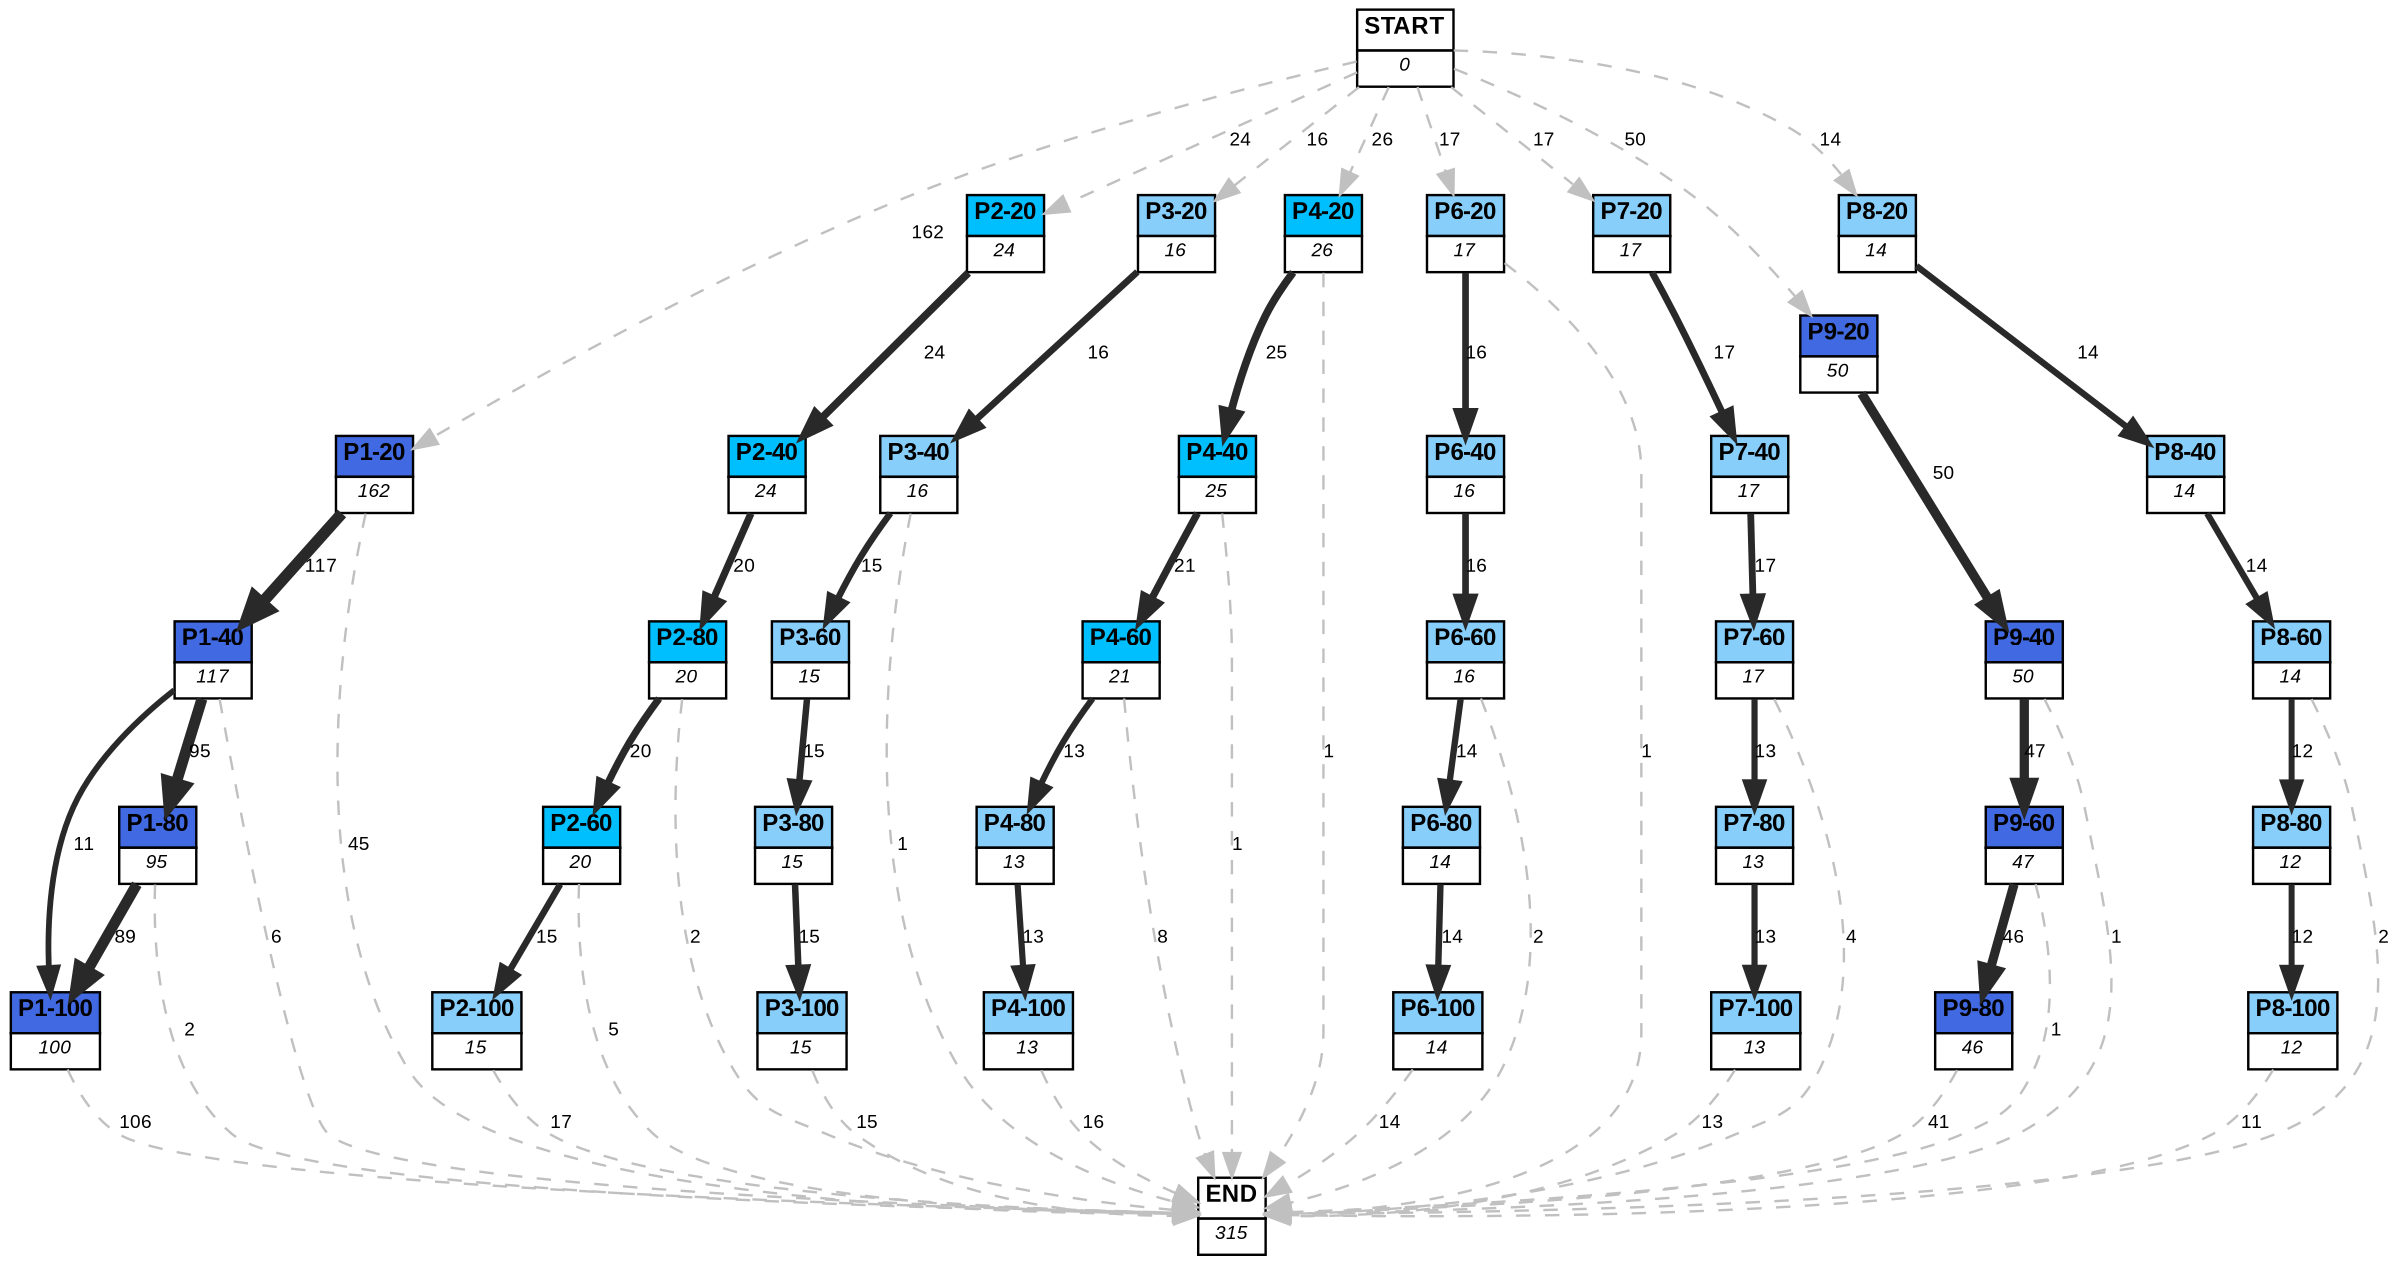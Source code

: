 digraph graphname {
	dpi = 150
	size="16,11!";
	margin = 0;
"P1-20" [shape=plain, label=<<table border="0" cellborder="1" cellspacing="0"><tr><td bgcolor="royalblue"><FONT face="Arial" POINT-SIZE="10"><b>P1-20</b></FONT></td></tr><tr><td bgcolor="white"><FONT face="Arial" POINT-SIZE="8"><i>162</i></FONT></td></tr></table>>]
"P1-40" [shape=plain, label=<<table border="0" cellborder="1" cellspacing="0"><tr><td bgcolor="royalblue"><FONT face="Arial" POINT-SIZE="10"><b>P1-40</b></FONT></td></tr><tr><td bgcolor="white"><FONT face="Arial" POINT-SIZE="8"><i>117</i></FONT></td></tr></table>>]
"P1-100" [shape=plain, label=<<table border="0" cellborder="1" cellspacing="0"><tr><td bgcolor="royalblue"><FONT face="Arial" POINT-SIZE="10"><b>P1-100</b></FONT></td></tr><tr><td bgcolor="white"><FONT face="Arial" POINT-SIZE="8"><i>100</i></FONT></td></tr></table>>]
"P1-80" [shape=plain, label=<<table border="0" cellborder="1" cellspacing="0"><tr><td bgcolor="royalblue"><FONT face="Arial" POINT-SIZE="10"><b>P1-80</b></FONT></td></tr><tr><td bgcolor="white"><FONT face="Arial" POINT-SIZE="8"><i>95</i></FONT></td></tr></table>>]
"P2-20" [shape=plain, label=<<table border="0" cellborder="1" cellspacing="0"><tr><td bgcolor="deepskyblue"><FONT face="Arial" POINT-SIZE="10"><b>P2-20</b></FONT></td></tr><tr><td bgcolor="white"><FONT face="Arial" POINT-SIZE="8"><i>24</i></FONT></td></tr></table>>]
"P2-40" [shape=plain, label=<<table border="0" cellborder="1" cellspacing="0"><tr><td bgcolor="deepskyblue"><FONT face="Arial" POINT-SIZE="10"><b>P2-40</b></FONT></td></tr><tr><td bgcolor="white"><FONT face="Arial" POINT-SIZE="8"><i>24</i></FONT></td></tr></table>>]
"P2-80" [shape=plain, label=<<table border="0" cellborder="1" cellspacing="0"><tr><td bgcolor="deepskyblue"><FONT face="Arial" POINT-SIZE="10"><b>P2-80</b></FONT></td></tr><tr><td bgcolor="white"><FONT face="Arial" POINT-SIZE="8"><i>20</i></FONT></td></tr></table>>]
"P2-60" [shape=plain, label=<<table border="0" cellborder="1" cellspacing="0"><tr><td bgcolor="deepskyblue"><FONT face="Arial" POINT-SIZE="10"><b>P2-60</b></FONT></td></tr><tr><td bgcolor="white"><FONT face="Arial" POINT-SIZE="8"><i>20</i></FONT></td></tr></table>>]
"P2-100" [shape=plain, label=<<table border="0" cellborder="1" cellspacing="0"><tr><td bgcolor="lightskyblue"><FONT face="Arial" POINT-SIZE="10"><b>P2-100</b></FONT></td></tr><tr><td bgcolor="white"><FONT face="Arial" POINT-SIZE="8"><i>15</i></FONT></td></tr></table>>]
"P3-20" [shape=plain, label=<<table border="0" cellborder="1" cellspacing="0"><tr><td bgcolor="lightskyblue"><FONT face="Arial" POINT-SIZE="10"><b>P3-20</b></FONT></td></tr><tr><td bgcolor="white"><FONT face="Arial" POINT-SIZE="8"><i>16</i></FONT></td></tr></table>>]
"P3-40" [shape=plain, label=<<table border="0" cellborder="1" cellspacing="0"><tr><td bgcolor="lightskyblue"><FONT face="Arial" POINT-SIZE="10"><b>P3-40</b></FONT></td></tr><tr><td bgcolor="white"><FONT face="Arial" POINT-SIZE="8"><i>16</i></FONT></td></tr></table>>]
"P3-60" [shape=plain, label=<<table border="0" cellborder="1" cellspacing="0"><tr><td bgcolor="lightskyblue"><FONT face="Arial" POINT-SIZE="10"><b>P3-60</b></FONT></td></tr><tr><td bgcolor="white"><FONT face="Arial" POINT-SIZE="8"><i>15</i></FONT></td></tr></table>>]
"P3-80" [shape=plain, label=<<table border="0" cellborder="1" cellspacing="0"><tr><td bgcolor="lightskyblue"><FONT face="Arial" POINT-SIZE="10"><b>P3-80</b></FONT></td></tr><tr><td bgcolor="white"><FONT face="Arial" POINT-SIZE="8"><i>15</i></FONT></td></tr></table>>]
"P3-100" [shape=plain, label=<<table border="0" cellborder="1" cellspacing="0"><tr><td bgcolor="lightskyblue"><FONT face="Arial" POINT-SIZE="10"><b>P3-100</b></FONT></td></tr><tr><td bgcolor="white"><FONT face="Arial" POINT-SIZE="8"><i>15</i></FONT></td></tr></table>>]
"P4-20" [shape=plain, label=<<table border="0" cellborder="1" cellspacing="0"><tr><td bgcolor="deepskyblue"><FONT face="Arial" POINT-SIZE="10"><b>P4-20</b></FONT></td></tr><tr><td bgcolor="white"><FONT face="Arial" POINT-SIZE="8"><i>26</i></FONT></td></tr></table>>]
"P4-40" [shape=plain, label=<<table border="0" cellborder="1" cellspacing="0"><tr><td bgcolor="deepskyblue"><FONT face="Arial" POINT-SIZE="10"><b>P4-40</b></FONT></td></tr><tr><td bgcolor="white"><FONT face="Arial" POINT-SIZE="8"><i>25</i></FONT></td></tr></table>>]
"P4-60" [shape=plain, label=<<table border="0" cellborder="1" cellspacing="0"><tr><td bgcolor="deepskyblue"><FONT face="Arial" POINT-SIZE="10"><b>P4-60</b></FONT></td></tr><tr><td bgcolor="white"><FONT face="Arial" POINT-SIZE="8"><i>21</i></FONT></td></tr></table>>]
"P6-20" [shape=plain, label=<<table border="0" cellborder="1" cellspacing="0"><tr><td bgcolor="lightskyblue"><FONT face="Arial" POINT-SIZE="10"><b>P6-20</b></FONT></td></tr><tr><td bgcolor="white"><FONT face="Arial" POINT-SIZE="8"><i>17</i></FONT></td></tr></table>>]
"P6-40" [shape=plain, label=<<table border="0" cellborder="1" cellspacing="0"><tr><td bgcolor="lightskyblue"><FONT face="Arial" POINT-SIZE="10"><b>P6-40</b></FONT></td></tr><tr><td bgcolor="white"><FONT face="Arial" POINT-SIZE="8"><i>16</i></FONT></td></tr></table>>]
"P6-60" [shape=plain, label=<<table border="0" cellborder="1" cellspacing="0"><tr><td bgcolor="lightskyblue"><FONT face="Arial" POINT-SIZE="10"><b>P6-60</b></FONT></td></tr><tr><td bgcolor="white"><FONT face="Arial" POINT-SIZE="8"><i>16</i></FONT></td></tr></table>>]
"P7-20" [shape=plain, label=<<table border="0" cellborder="1" cellspacing="0"><tr><td bgcolor="lightskyblue"><FONT face="Arial" POINT-SIZE="10"><b>P7-20</b></FONT></td></tr><tr><td bgcolor="white"><FONT face="Arial" POINT-SIZE="8"><i>17</i></FONT></td></tr></table>>]
"P7-40" [shape=plain, label=<<table border="0" cellborder="1" cellspacing="0"><tr><td bgcolor="lightskyblue"><FONT face="Arial" POINT-SIZE="10"><b>P7-40</b></FONT></td></tr><tr><td bgcolor="white"><FONT face="Arial" POINT-SIZE="8"><i>17</i></FONT></td></tr></table>>]
"P7-60" [shape=plain, label=<<table border="0" cellborder="1" cellspacing="0"><tr><td bgcolor="lightskyblue"><FONT face="Arial" POINT-SIZE="10"><b>P7-60</b></FONT></td></tr><tr><td bgcolor="white"><FONT face="Arial" POINT-SIZE="8"><i>17</i></FONT></td></tr></table>>]
"P4-80" [shape=plain, label=<<table border="0" cellborder="1" cellspacing="0"><tr><td bgcolor="lightskyblue"><FONT face="Arial" POINT-SIZE="10"><b>P4-80</b></FONT></td></tr><tr><td bgcolor="white"><FONT face="Arial" POINT-SIZE="8"><i>13</i></FONT></td></tr></table>>]
"P4-100" [shape=plain, label=<<table border="0" cellborder="1" cellspacing="0"><tr><td bgcolor="lightskyblue"><FONT face="Arial" POINT-SIZE="10"><b>P4-100</b></FONT></td></tr><tr><td bgcolor="white"><FONT face="Arial" POINT-SIZE="8"><i>13</i></FONT></td></tr></table>>]
"P7-80" [shape=plain, label=<<table border="0" cellborder="1" cellspacing="0"><tr><td bgcolor="lightskyblue"><FONT face="Arial" POINT-SIZE="10"><b>P7-80</b></FONT></td></tr><tr><td bgcolor="white"><FONT face="Arial" POINT-SIZE="8"><i>13</i></FONT></td></tr></table>>]
"P7-100" [shape=plain, label=<<table border="0" cellborder="1" cellspacing="0"><tr><td bgcolor="lightskyblue"><FONT face="Arial" POINT-SIZE="10"><b>P7-100</b></FONT></td></tr><tr><td bgcolor="white"><FONT face="Arial" POINT-SIZE="8"><i>13</i></FONT></td></tr></table>>]
"P6-80" [shape=plain, label=<<table border="0" cellborder="1" cellspacing="0"><tr><td bgcolor="lightskyblue"><FONT face="Arial" POINT-SIZE="10"><b>P6-80</b></FONT></td></tr><tr><td bgcolor="white"><FONT face="Arial" POINT-SIZE="8"><i>14</i></FONT></td></tr></table>>]
"P6-100" [shape=plain, label=<<table border="0" cellborder="1" cellspacing="0"><tr><td bgcolor="lightskyblue"><FONT face="Arial" POINT-SIZE="10"><b>P6-100</b></FONT></td></tr><tr><td bgcolor="white"><FONT face="Arial" POINT-SIZE="8"><i>14</i></FONT></td></tr></table>>]
"P9-20" [shape=plain, label=<<table border="0" cellborder="1" cellspacing="0"><tr><td bgcolor="royalblue"><FONT face="Arial" POINT-SIZE="10"><b>P9-20</b></FONT></td></tr><tr><td bgcolor="white"><FONT face="Arial" POINT-SIZE="8"><i>50</i></FONT></td></tr></table>>]
"P9-40" [shape=plain, label=<<table border="0" cellborder="1" cellspacing="0"><tr><td bgcolor="royalblue"><FONT face="Arial" POINT-SIZE="10"><b>P9-40</b></FONT></td></tr><tr><td bgcolor="white"><FONT face="Arial" POINT-SIZE="8"><i>50</i></FONT></td></tr></table>>]
"P9-60" [shape=plain, label=<<table border="0" cellborder="1" cellspacing="0"><tr><td bgcolor="royalblue"><FONT face="Arial" POINT-SIZE="10"><b>P9-60</b></FONT></td></tr><tr><td bgcolor="white"><FONT face="Arial" POINT-SIZE="8"><i>47</i></FONT></td></tr></table>>]
"P9-80" [shape=plain, label=<<table border="0" cellborder="1" cellspacing="0"><tr><td bgcolor="royalblue"><FONT face="Arial" POINT-SIZE="10"><b>P9-80</b></FONT></td></tr><tr><td bgcolor="white"><FONT face="Arial" POINT-SIZE="8"><i>46</i></FONT></td></tr></table>>]
"P8-20" [shape=plain, label=<<table border="0" cellborder="1" cellspacing="0"><tr><td bgcolor="lightskyblue"><FONT face="Arial" POINT-SIZE="10"><b>P8-20</b></FONT></td></tr><tr><td bgcolor="white"><FONT face="Arial" POINT-SIZE="8"><i>14</i></FONT></td></tr></table>>]
"P8-40" [shape=plain, label=<<table border="0" cellborder="1" cellspacing="0"><tr><td bgcolor="lightskyblue"><FONT face="Arial" POINT-SIZE="10"><b>P8-40</b></FONT></td></tr><tr><td bgcolor="white"><FONT face="Arial" POINT-SIZE="8"><i>14</i></FONT></td></tr></table>>]
"P8-60" [shape=plain, label=<<table border="0" cellborder="1" cellspacing="0"><tr><td bgcolor="lightskyblue"><FONT face="Arial" POINT-SIZE="10"><b>P8-60</b></FONT></td></tr><tr><td bgcolor="white"><FONT face="Arial" POINT-SIZE="8"><i>14</i></FONT></td></tr></table>>]
"P8-80" [shape=plain, label=<<table border="0" cellborder="1" cellspacing="0"><tr><td bgcolor="lightskyblue"><FONT face="Arial" POINT-SIZE="10"><b>P8-80</b></FONT></td></tr><tr><td bgcolor="white"><FONT face="Arial" POINT-SIZE="8"><i>12</i></FONT></td></tr></table>>]
"P8-100" [shape=plain, label=<<table border="0" cellborder="1" cellspacing="0"><tr><td bgcolor="lightskyblue"><FONT face="Arial" POINT-SIZE="10"><b>P8-100</b></FONT></td></tr><tr><td bgcolor="white"><FONT face="Arial" POINT-SIZE="8"><i>12</i></FONT></td></tr></table>>]
"START" [shape=plain, label=<<table border="0" cellborder="1" cellspacing="0"><tr><td bgcolor="white"><FONT face="Arial" POINT-SIZE="10"><b>START</b></FONT></td></tr><tr><td bgcolor="white"><FONT face="Arial" POINT-SIZE="8"><i>0</i></FONT></td></tr></table>>]
"END" [shape=plain, label=<<table border="0" cellborder="1" cellspacing="0"><tr><td bgcolor="white"><FONT face="Arial" POINT-SIZE="10"><b>END</b></FONT></td></tr><tr><td bgcolor="white"><FONT face="Arial" POINT-SIZE="8"><i>315</i></FONT></td></tr></table>>]
"P1-20" -> "P1-40" [ color=grey16 penwidth = "4.762173934797756"label ="117" labelfloat=false fontname="Arial" fontsize=8]
"P1-20" -> "END" [ style = dashed color=grey label ="45" labelfloat=false fontname="Arial" fontsize=8]
"P1-40" -> "P1-100" [ color=grey16 penwidth = "2.3978952727983707"label ="11" labelfloat=false fontname="Arial" fontsize=8]
"P1-40" -> "P1-80" [ color=grey16 penwidth = "4.553876891600541"label ="95" labelfloat=false fontname="Arial" fontsize=8]
"P1-40" -> "END" [ style = dashed color=grey label ="6" labelfloat=false fontname="Arial" fontsize=8]
"P1-100" -> "END" [ style = dashed color=grey label ="106" labelfloat=false fontname="Arial" fontsize=8]
"P1-80" -> "P1-100" [ color=grey16 penwidth = "4.48863636973214"label ="89" labelfloat=false fontname="Arial" fontsize=8]
"P1-80" -> "END" [ style = dashed color=grey label ="2" labelfloat=false fontname="Arial" fontsize=8]
"P2-20" -> "P2-40" [ color=grey16 penwidth = "3.1780538303479458"label ="24" labelfloat=false fontname="Arial" fontsize=8]
"P2-40" -> "P2-80" [ color=grey16 penwidth = "2.995732273553991"label ="20" labelfloat=false fontname="Arial" fontsize=8]
"P2-80" -> "P2-60" [ color=grey16 penwidth = "2.995732273553991"label ="20" labelfloat=false fontname="Arial" fontsize=8]
"P2-80" -> "END" [ style = dashed color=grey label ="2" labelfloat=false fontname="Arial" fontsize=8]
"P2-60" -> "P2-100" [ color=grey16 penwidth = "2.70805020110221"label ="15" labelfloat=false fontname="Arial" fontsize=8]
"P2-60" -> "END" [ style = dashed color=grey label ="5" labelfloat=false fontname="Arial" fontsize=8]
"P2-100" -> "END" [ style = dashed color=grey label ="17" labelfloat=false fontname="Arial" fontsize=8]
"P3-20" -> "P3-40" [ color=grey16 penwidth = "2.772588722239781"label ="16" labelfloat=false fontname="Arial" fontsize=8]
"P3-40" -> "P3-60" [ color=grey16 penwidth = "2.70805020110221"label ="15" labelfloat=false fontname="Arial" fontsize=8]
"P3-40" -> "END" [ style = dashed color=grey label ="1" labelfloat=false fontname="Arial" fontsize=8]
"P3-60" -> "P3-80" [ color=grey16 penwidth = "2.70805020110221"label ="15" labelfloat=false fontname="Arial" fontsize=8]
"P3-80" -> "P3-100" [ color=grey16 penwidth = "2.70805020110221"label ="15" labelfloat=false fontname="Arial" fontsize=8]
"P3-100" -> "END" [ style = dashed color=grey label ="15" labelfloat=false fontname="Arial" fontsize=8]
"P4-20" -> "P4-40" [ color=grey16 penwidth = "3.2188758248682006"label ="25" labelfloat=false fontname="Arial" fontsize=8]
"P4-20" -> "END" [ style = dashed color=grey label ="1" labelfloat=false fontname="Arial" fontsize=8]
"P4-40" -> "P4-60" [ color=grey16 penwidth = "3.044522437723423"label ="21" labelfloat=false fontname="Arial" fontsize=8]
"P4-40" -> "END" [ style = dashed color=grey label ="1" labelfloat=false fontname="Arial" fontsize=8]
"P4-60" -> "P4-80" [ color=grey16 penwidth = "2.5649493574615367"label ="13" labelfloat=false fontname="Arial" fontsize=8]
"P4-60" -> "END" [ style = dashed color=grey label ="8" labelfloat=false fontname="Arial" fontsize=8]
"P6-20" -> "P6-40" [ color=grey16 penwidth = "2.772588722239781"label ="16" labelfloat=false fontname="Arial" fontsize=8]
"P6-20" -> "END" [ style = dashed color=grey label ="1" labelfloat=false fontname="Arial" fontsize=8]
"P6-40" -> "P6-60" [ color=grey16 penwidth = "2.772588722239781"label ="16" labelfloat=false fontname="Arial" fontsize=8]
"P6-60" -> "P6-80" [ color=grey16 penwidth = "2.6390573296152584"label ="14" labelfloat=false fontname="Arial" fontsize=8]
"P6-60" -> "END" [ style = dashed color=grey label ="2" labelfloat=false fontname="Arial" fontsize=8]
"P7-20" -> "P7-40" [ color=grey16 penwidth = "2.833213344056216"label ="17" labelfloat=false fontname="Arial" fontsize=8]
"P7-40" -> "P7-60" [ color=grey16 penwidth = "2.833213344056216"label ="17" labelfloat=false fontname="Arial" fontsize=8]
"P7-60" -> "P7-80" [ color=grey16 penwidth = "2.5649493574615367"label ="13" labelfloat=false fontname="Arial" fontsize=8]
"P7-60" -> "END" [ style = dashed color=grey label ="4" labelfloat=false fontname="Arial" fontsize=8]
"P4-80" -> "P4-100" [ color=grey16 penwidth = "2.5649493574615367"label ="13" labelfloat=false fontname="Arial" fontsize=8]
"P4-100" -> "END" [ style = dashed color=grey label ="16" labelfloat=false fontname="Arial" fontsize=8]
"P7-80" -> "P7-100" [ color=grey16 penwidth = "2.5649493574615367"label ="13" labelfloat=false fontname="Arial" fontsize=8]
"P7-100" -> "END" [ style = dashed color=grey label ="13" labelfloat=false fontname="Arial" fontsize=8]
"P6-80" -> "P6-100" [ color=grey16 penwidth = "2.6390573296152584"label ="14" labelfloat=false fontname="Arial" fontsize=8]
"P6-100" -> "END" [ style = dashed color=grey label ="14" labelfloat=false fontname="Arial" fontsize=8]
"P9-20" -> "P9-40" [ color=grey16 penwidth = "3.912023005428146"label ="50" labelfloat=false fontname="Arial" fontsize=8]
"P9-40" -> "P9-60" [ color=grey16 penwidth = "3.8501476017100584"label ="47" labelfloat=false fontname="Arial" fontsize=8]
"P9-40" -> "END" [ style = dashed color=grey label ="1" labelfloat=false fontname="Arial" fontsize=8]
"P9-60" -> "P9-80" [ color=grey16 penwidth = "3.828641396489095"label ="46" labelfloat=false fontname="Arial" fontsize=8]
"P9-60" -> "END" [ style = dashed color=grey label ="1" labelfloat=false fontname="Arial" fontsize=8]
"P9-80" -> "END" [ style = dashed color=grey label ="41" labelfloat=false fontname="Arial" fontsize=8]
"P8-20" -> "P8-40" [ color=grey16 penwidth = "2.6390573296152584"label ="14" labelfloat=false fontname="Arial" fontsize=8]
"P8-40" -> "P8-60" [ color=grey16 penwidth = "2.6390573296152584"label ="14" labelfloat=false fontname="Arial" fontsize=8]
"P8-60" -> "P8-80" [ color=grey16 penwidth = "2.4849066497880004"label ="12" labelfloat=false fontname="Arial" fontsize=8]
"P8-60" -> "END" [ style = dashed color=grey label ="2" labelfloat=false fontname="Arial" fontsize=8]
"P8-80" -> "P8-100" [ color=grey16 penwidth = "2.4849066497880004"label ="12" labelfloat=false fontname="Arial" fontsize=8]
"P8-100" -> "END" [ style = dashed color=grey label ="11" labelfloat=false fontname="Arial" fontsize=8]
"START" -> "P1-20" [ style = dashed color=grey label ="162" labelfloat=false fontname="Arial" fontsize=8]
"START" -> "P2-20" [ style = dashed color=grey label ="24" labelfloat=false fontname="Arial" fontsize=8]
"START" -> "P3-20" [ style = dashed color=grey label ="16" labelfloat=false fontname="Arial" fontsize=8]
"START" -> "P4-20" [ style = dashed color=grey label ="26" labelfloat=false fontname="Arial" fontsize=8]
"START" -> "P6-20" [ style = dashed color=grey label ="17" labelfloat=false fontname="Arial" fontsize=8]
"START" -> "P7-20" [ style = dashed color=grey label ="17" labelfloat=false fontname="Arial" fontsize=8]
"START" -> "P9-20" [ style = dashed color=grey label ="50" labelfloat=false fontname="Arial" fontsize=8]
"START" -> "P8-20" [ style = dashed color=grey label ="14" labelfloat=false fontname="Arial" fontsize=8]
}